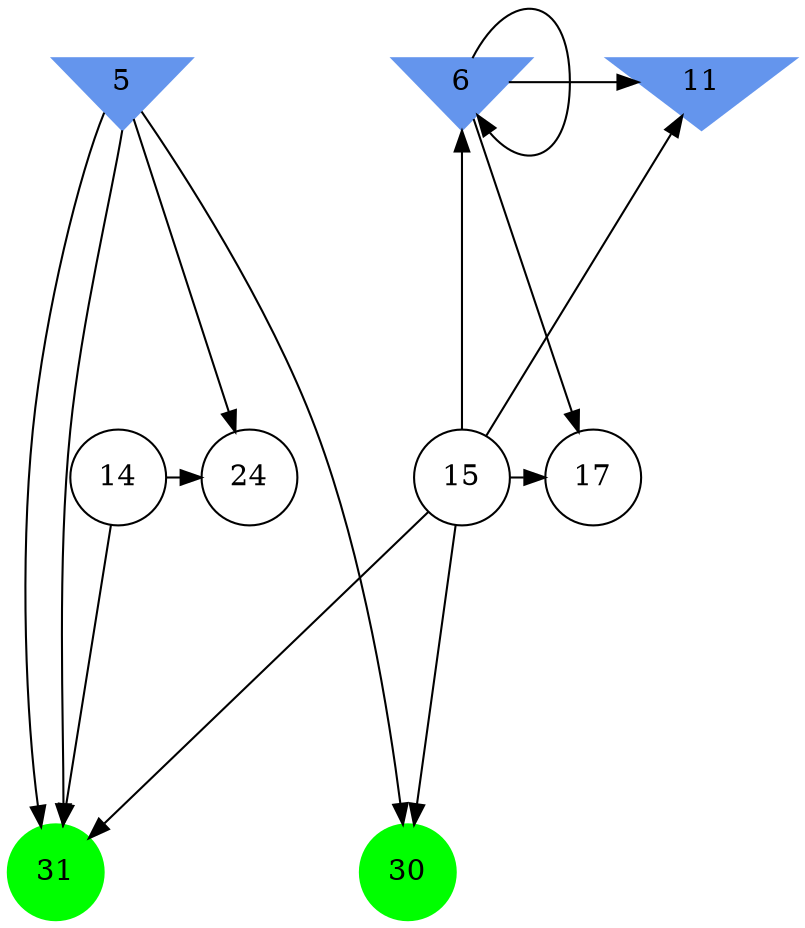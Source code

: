 digraph brain {
	ranksep=2.0;
	5 [shape=invtriangle,style=filled,color=cornflowerblue];
	6 [shape=invtriangle,style=filled,color=cornflowerblue];
	11 [shape=invtriangle,style=filled,color=cornflowerblue];
	14 [shape=circle,color=black];
	15 [shape=circle,color=black];
	17 [shape=circle,color=black];
	24 [shape=circle,color=black];
	30 [shape=circle,style=filled,color=green];
	31 [shape=circle,style=filled,color=green];
	6	->	6;
	6	->	11;
	6	->	17;
	15	->	6;
	15	->	11;
	15	->	17;
	5	->	31;
	5	->	30;
	15	->	31;
	15	->	30;
	5	->	31;
	5	->	24;
	14	->	31;
	14	->	24;
	{ rank=same; 5; 6; 11; }
	{ rank=same; 14; 15; 17; 24; }
	{ rank=same; 30; 31; }
}
